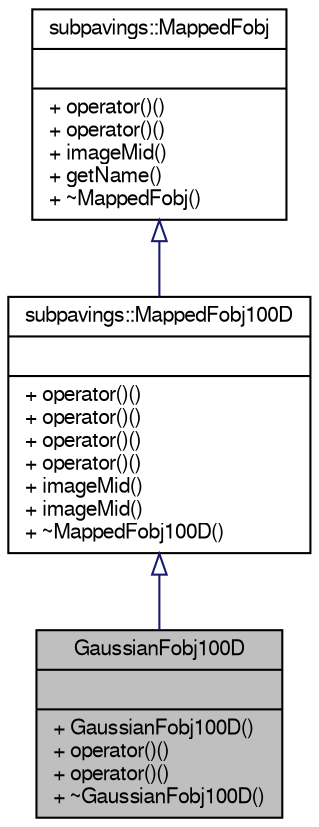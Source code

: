 digraph G
{
  edge [fontname="FreeSans",fontsize="10",labelfontname="FreeSans",labelfontsize="10"];
  node [fontname="FreeSans",fontsize="10",shape=record];
  Node1 [label="{GaussianFobj100D\n||+ GaussianFobj100D()\l+ operator()()\l+ operator()()\l+ ~GaussianFobj100D()\l}",height=0.2,width=0.4,color="black", fillcolor="grey75", style="filled" fontcolor="black"];
  Node2 -> Node1 [dir="back",color="midnightblue",fontsize="10",style="solid",arrowtail="onormal",fontname="FreeSans"];
  Node2 [label="{subpavings::MappedFobj100D\n||+ operator()()\l+ operator()()\l+ operator()()\l+ operator()()\l+ imageMid()\l+ imageMid()\l+ ~MappedFobj100D()\l}",height=0.2,width=0.4,color="black", fillcolor="white", style="filled",URL="$classsubpavings_1_1MappedFobj100D.shtml",tooltip="An abstract class for target function objects on 10-dimensional real space."];
  Node3 -> Node2 [dir="back",color="midnightblue",fontsize="10",style="solid",arrowtail="onormal",fontname="FreeSans"];
  Node3 [label="{subpavings::MappedFobj\n||+ operator()()\l+ operator()()\l+ imageMid()\l+ getName()\l+ ~MappedFobj()\l}",height=0.2,width=0.4,color="black", fillcolor="white", style="filled",URL="$classsubpavings_1_1MappedFobj.shtml"];
}
